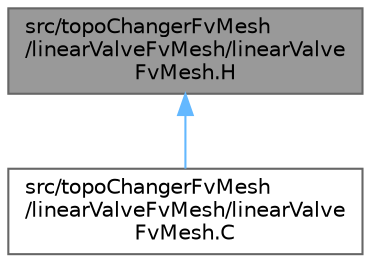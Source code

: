 digraph "src/topoChangerFvMesh/linearValveFvMesh/linearValveFvMesh.H"
{
 // LATEX_PDF_SIZE
  bgcolor="transparent";
  edge [fontname=Helvetica,fontsize=10,labelfontname=Helvetica,labelfontsize=10];
  node [fontname=Helvetica,fontsize=10,shape=box,height=0.2,width=0.4];
  Node1 [id="Node000001",label="src/topoChangerFvMesh\l/linearValveFvMesh/linearValve\lFvMesh.H",height=0.2,width=0.4,color="gray40", fillcolor="grey60", style="filled", fontcolor="black",tooltip=" "];
  Node1 -> Node2 [id="edge1_Node000001_Node000002",dir="back",color="steelblue1",style="solid",tooltip=" "];
  Node2 [id="Node000002",label="src/topoChangerFvMesh\l/linearValveFvMesh/linearValve\lFvMesh.C",height=0.2,width=0.4,color="grey40", fillcolor="white", style="filled",URL="$linearValveFvMesh_8C.html",tooltip=" "];
}
